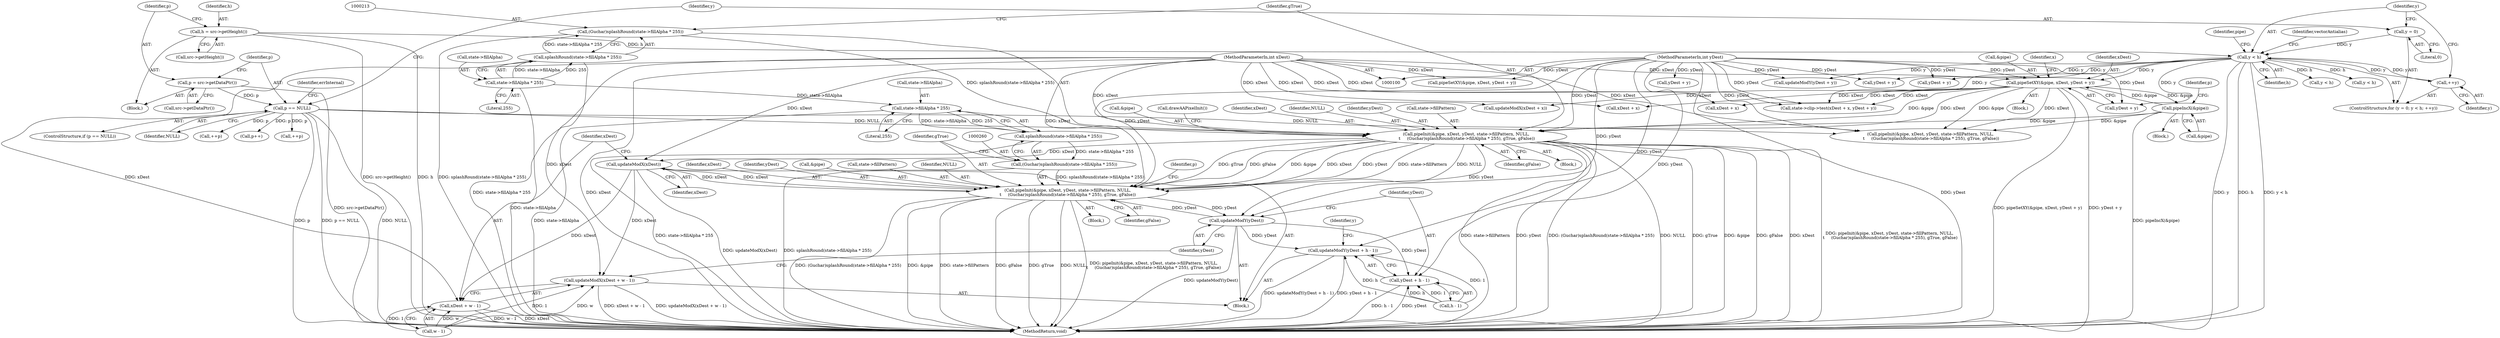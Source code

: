 digraph "0_poppler_a9b8ab4657dec65b8b86c225d12c533ad7e984e2_0@API" {
"1000272" [label="(Call,updateModX(xDest))"];
"1000250" [label="(Call,pipeInit(&pipe, xDest, yDest, state->fillPattern, NULL,\n\t     (Guchar)splashRound(state->fillAlpha * 255), gTrue, gFalse))"];
"1000203" [label="(Call,pipeInit(&pipe, xDest, yDest, state->fillPattern, NULL,\n \t     (Guchar)splashRound(state->fillAlpha * 255), gTrue, gFalse))"];
"1000144" [label="(Call,pipeSetXY(&pipe, xDest, yDest + y))"];
"1000191" [label="(Call,pipeIncX(&pipe))"];
"1000102" [label="(MethodParameterIn,int xDest)"];
"1000103" [label="(MethodParameterIn,int yDest)"];
"1000138" [label="(Call,y < h)"];
"1000141" [label="(Call,++y)"];
"1000135" [label="(Call,y = 0)"];
"1000115" [label="(Call,h = src->getHeight())"];
"1000122" [label="(Call,p == NULL)"];
"1000118" [label="(Call,p = src->getDataPtr())"];
"1000212" [label="(Call,(Guchar)splashRound(state->fillAlpha * 255))"];
"1000214" [label="(Call,splashRound(state->fillAlpha * 255))"];
"1000215" [label="(Call,state->fillAlpha * 255)"];
"1000272" [label="(Call,updateModX(xDest))"];
"1000280" [label="(Call,updateModY(yDest))"];
"1000259" [label="(Call,(Guchar)splashRound(state->fillAlpha * 255))"];
"1000261" [label="(Call,splashRound(state->fillAlpha * 255))"];
"1000262" [label="(Call,state->fillAlpha * 255)"];
"1000274" [label="(Call,updateModX(xDest + w - 1))"];
"1000275" [label="(Call,xDest + w - 1)"];
"1000282" [label="(Call,updateModY(yDest + h - 1))"];
"1000283" [label="(Call,yDest + h - 1)"];
"1000123" [label="(Identifier,p)"];
"1000169" [label="(Call,yDest + y)"];
"1000137" [label="(Literal,0)"];
"1000141" [label="(Call,++y)"];
"1000143" [label="(Block,)"];
"1000191" [label="(Call,pipeIncX(&pipe))"];
"1000340" [label="(MethodReturn,void)"];
"1000272" [label="(Call,updateModX(xDest))"];
"1000220" [label="(Identifier,gTrue)"];
"1000324" [label="(Call,pipeSetXY(&pipe, xDest, yDest + y))"];
"1000140" [label="(Identifier,h)"];
"1000318" [label="(Call,y < h)"];
"1000206" [label="(Identifier,xDest)"];
"1000212" [label="(Call,(Guchar)splashRound(state->fillAlpha * 255))"];
"1000185" [label="(Call,updateModY(yDest + y))"];
"1000139" [label="(Identifier,y)"];
"1000147" [label="(Identifier,xDest)"];
"1000144" [label="(Call,pipeSetXY(&pipe, xDest, yDest + y))"];
"1000211" [label="(Identifier,NULL)"];
"1000273" [label="(Identifier,xDest)"];
"1000268" [label="(Identifier,gFalse)"];
"1000263" [label="(Call,state->fillAlpha)"];
"1000207" [label="(Identifier,yDest)"];
"1000274" [label="(Call,updateModX(xDest + w - 1))"];
"1000281" [label="(Identifier,yDest)"];
"1000280" [label="(Call,updateModY(yDest))"];
"1000275" [label="(Call,xDest + w - 1)"];
"1000242" [label="(Block,)"];
"1000117" [label="(Call,src->getHeight())"];
"1000276" [label="(Identifier,xDest)"];
"1000221" [label="(Identifier,gFalse)"];
"1000285" [label="(Call,h - 1)"];
"1000120" [label="(Call,src->getDataPtr())"];
"1000194" [label="(Call,++p)"];
"1000190" [label="(Block,)"];
"1000231" [label="(Identifier,y)"];
"1000181" [label="(Call,updateModX(xDest + x))"];
"1000134" [label="(ControlStructure,for (y = 0; y < h; ++y))"];
"1000259" [label="(Call,(Guchar)splashRound(state->fillAlpha * 255))"];
"1000250" [label="(Call,pipeInit(&pipe, xDest, yDest, state->fillPattern, NULL,\n\t     (Guchar)splashRound(state->fillAlpha * 255), gTrue, gFalse))"];
"1000192" [label="(Call,&pipe)"];
"1000202" [label="(Block,)"];
"1000186" [label="(Call,yDest + y)"];
"1000119" [label="(Identifier,p)"];
"1000215" [label="(Call,state->fillAlpha * 255)"];
"1000248" [label="(Call,p++)"];
"1000148" [label="(Call,yDest + y)"];
"1000208" [label="(Call,state->fillPattern)"];
"1000232" [label="(Block,)"];
"1000270" [label="(Identifier,p)"];
"1000138" [label="(Call,y < h)"];
"1000266" [label="(Literal,255)"];
"1000267" [label="(Identifier,gTrue)"];
"1000261" [label="(Call,splashRound(state->fillAlpha * 255))"];
"1000145" [label="(Call,&pipe)"];
"1000103" [label="(MethodParameterIn,int yDest)"];
"1000102" [label="(MethodParameterIn,int xDest)"];
"1000118" [label="(Call,p = src->getDataPtr())"];
"1000262" [label="(Call,state->fillAlpha * 255)"];
"1000136" [label="(Identifier,y)"];
"1000333" [label="(Call,++p)"];
"1000166" [label="(Call,xDest + x)"];
"1000135" [label="(Call,y = 0)"];
"1000122" [label="(Call,p == NULL)"];
"1000105" [label="(Block,)"];
"1000253" [label="(Identifier,xDest)"];
"1000290" [label="(Call,pipeInit(&pipe, xDest, yDest, state->fillPattern, NULL,\n \t     (Guchar)splashRound(state->fillAlpha * 255), gTrue, gFalse))"];
"1000277" [label="(Call,w - 1)"];
"1000146" [label="(Identifier,pipe)"];
"1000116" [label="(Identifier,h)"];
"1000254" [label="(Identifier,yDest)"];
"1000204" [label="(Call,&pipe)"];
"1000284" [label="(Identifier,yDest)"];
"1000203" [label="(Call,pipeInit(&pipe, xDest, yDest, state->fillPattern, NULL,\n \t     (Guchar)splashRound(state->fillAlpha * 255), gTrue, gFalse))"];
"1000283" [label="(Call,yDest + h - 1)"];
"1000219" [label="(Literal,255)"];
"1000251" [label="(Call,&pipe)"];
"1000153" [label="(Identifier,x)"];
"1000214" [label="(Call,splashRound(state->fillAlpha * 255))"];
"1000198" [label="(Identifier,vectorAntialias)"];
"1000115" [label="(Call,h = src->getHeight())"];
"1000255" [label="(Call,state->fillPattern)"];
"1000121" [label="(ControlStructure,if (p == NULL))"];
"1000195" [label="(Identifier,p)"];
"1000127" [label="(Identifier,errInternal)"];
"1000165" [label="(Call,state->clip->test(xDest + x, yDest + y))"];
"1000222" [label="(Call,drawAAPixelInit())"];
"1000328" [label="(Call,yDest + y)"];
"1000282" [label="(Call,updateModY(yDest + h - 1))"];
"1000258" [label="(Identifier,NULL)"];
"1000142" [label="(Identifier,y)"];
"1000182" [label="(Call,xDest + x)"];
"1000227" [label="(Call,y < h)"];
"1000216" [label="(Call,state->fillAlpha)"];
"1000124" [label="(Identifier,NULL)"];
"1000272" -> "1000232"  [label="AST: "];
"1000272" -> "1000273"  [label="CFG: "];
"1000273" -> "1000272"  [label="AST: "];
"1000276" -> "1000272"  [label="CFG: "];
"1000272" -> "1000340"  [label="DDG: updateModX(xDest)"];
"1000272" -> "1000250"  [label="DDG: xDest"];
"1000250" -> "1000272"  [label="DDG: xDest"];
"1000203" -> "1000272"  [label="DDG: xDest"];
"1000102" -> "1000272"  [label="DDG: xDest"];
"1000272" -> "1000274"  [label="DDG: xDest"];
"1000272" -> "1000275"  [label="DDG: xDest"];
"1000250" -> "1000242"  [label="AST: "];
"1000250" -> "1000268"  [label="CFG: "];
"1000251" -> "1000250"  [label="AST: "];
"1000253" -> "1000250"  [label="AST: "];
"1000254" -> "1000250"  [label="AST: "];
"1000255" -> "1000250"  [label="AST: "];
"1000258" -> "1000250"  [label="AST: "];
"1000259" -> "1000250"  [label="AST: "];
"1000267" -> "1000250"  [label="AST: "];
"1000268" -> "1000250"  [label="AST: "];
"1000270" -> "1000250"  [label="CFG: "];
"1000250" -> "1000340"  [label="DDG: (Guchar)splashRound(state->fillAlpha * 255)"];
"1000250" -> "1000340"  [label="DDG: &pipe"];
"1000250" -> "1000340"  [label="DDG: state->fillPattern"];
"1000250" -> "1000340"  [label="DDG: gFalse"];
"1000250" -> "1000340"  [label="DDG: gTrue"];
"1000250" -> "1000340"  [label="DDG: NULL"];
"1000250" -> "1000340"  [label="DDG: pipeInit(&pipe, xDest, yDest, state->fillPattern, NULL,\n\t     (Guchar)splashRound(state->fillAlpha * 255), gTrue, gFalse)"];
"1000203" -> "1000250"  [label="DDG: &pipe"];
"1000203" -> "1000250"  [label="DDG: xDest"];
"1000203" -> "1000250"  [label="DDG: yDest"];
"1000203" -> "1000250"  [label="DDG: state->fillPattern"];
"1000203" -> "1000250"  [label="DDG: NULL"];
"1000203" -> "1000250"  [label="DDG: gTrue"];
"1000203" -> "1000250"  [label="DDG: gFalse"];
"1000102" -> "1000250"  [label="DDG: xDest"];
"1000103" -> "1000250"  [label="DDG: yDest"];
"1000280" -> "1000250"  [label="DDG: yDest"];
"1000259" -> "1000250"  [label="DDG: splashRound(state->fillAlpha * 255)"];
"1000250" -> "1000280"  [label="DDG: yDest"];
"1000203" -> "1000202"  [label="AST: "];
"1000203" -> "1000221"  [label="CFG: "];
"1000204" -> "1000203"  [label="AST: "];
"1000206" -> "1000203"  [label="AST: "];
"1000207" -> "1000203"  [label="AST: "];
"1000208" -> "1000203"  [label="AST: "];
"1000211" -> "1000203"  [label="AST: "];
"1000212" -> "1000203"  [label="AST: "];
"1000220" -> "1000203"  [label="AST: "];
"1000221" -> "1000203"  [label="AST: "];
"1000222" -> "1000203"  [label="CFG: "];
"1000203" -> "1000340"  [label="DDG: gFalse"];
"1000203" -> "1000340"  [label="DDG: xDest"];
"1000203" -> "1000340"  [label="DDG: pipeInit(&pipe, xDest, yDest, state->fillPattern, NULL,\n \t     (Guchar)splashRound(state->fillAlpha * 255), gTrue, gFalse)"];
"1000203" -> "1000340"  [label="DDG: state->fillPattern"];
"1000203" -> "1000340"  [label="DDG: yDest"];
"1000203" -> "1000340"  [label="DDG: (Guchar)splashRound(state->fillAlpha * 255)"];
"1000203" -> "1000340"  [label="DDG: NULL"];
"1000203" -> "1000340"  [label="DDG: gTrue"];
"1000203" -> "1000340"  [label="DDG: &pipe"];
"1000144" -> "1000203"  [label="DDG: &pipe"];
"1000144" -> "1000203"  [label="DDG: xDest"];
"1000191" -> "1000203"  [label="DDG: &pipe"];
"1000102" -> "1000203"  [label="DDG: xDest"];
"1000103" -> "1000203"  [label="DDG: yDest"];
"1000122" -> "1000203"  [label="DDG: NULL"];
"1000212" -> "1000203"  [label="DDG: splashRound(state->fillAlpha * 255)"];
"1000203" -> "1000280"  [label="DDG: yDest"];
"1000144" -> "1000143"  [label="AST: "];
"1000144" -> "1000148"  [label="CFG: "];
"1000145" -> "1000144"  [label="AST: "];
"1000147" -> "1000144"  [label="AST: "];
"1000148" -> "1000144"  [label="AST: "];
"1000153" -> "1000144"  [label="CFG: "];
"1000144" -> "1000340"  [label="DDG: pipeSetXY(&pipe, xDest, yDest + y)"];
"1000144" -> "1000340"  [label="DDG: yDest + y"];
"1000191" -> "1000144"  [label="DDG: &pipe"];
"1000102" -> "1000144"  [label="DDG: xDest"];
"1000103" -> "1000144"  [label="DDG: yDest"];
"1000138" -> "1000144"  [label="DDG: y"];
"1000144" -> "1000165"  [label="DDG: xDest"];
"1000144" -> "1000166"  [label="DDG: xDest"];
"1000144" -> "1000181"  [label="DDG: xDest"];
"1000144" -> "1000182"  [label="DDG: xDest"];
"1000144" -> "1000191"  [label="DDG: &pipe"];
"1000144" -> "1000290"  [label="DDG: &pipe"];
"1000144" -> "1000290"  [label="DDG: xDest"];
"1000191" -> "1000190"  [label="AST: "];
"1000191" -> "1000192"  [label="CFG: "];
"1000192" -> "1000191"  [label="AST: "];
"1000195" -> "1000191"  [label="CFG: "];
"1000191" -> "1000340"  [label="DDG: pipeIncX(&pipe)"];
"1000191" -> "1000290"  [label="DDG: &pipe"];
"1000102" -> "1000100"  [label="AST: "];
"1000102" -> "1000340"  [label="DDG: xDest"];
"1000102" -> "1000165"  [label="DDG: xDest"];
"1000102" -> "1000166"  [label="DDG: xDest"];
"1000102" -> "1000181"  [label="DDG: xDest"];
"1000102" -> "1000182"  [label="DDG: xDest"];
"1000102" -> "1000274"  [label="DDG: xDest"];
"1000102" -> "1000275"  [label="DDG: xDest"];
"1000102" -> "1000290"  [label="DDG: xDest"];
"1000102" -> "1000324"  [label="DDG: xDest"];
"1000103" -> "1000100"  [label="AST: "];
"1000103" -> "1000340"  [label="DDG: yDest"];
"1000103" -> "1000148"  [label="DDG: yDest"];
"1000103" -> "1000165"  [label="DDG: yDest"];
"1000103" -> "1000169"  [label="DDG: yDest"];
"1000103" -> "1000185"  [label="DDG: yDest"];
"1000103" -> "1000186"  [label="DDG: yDest"];
"1000103" -> "1000280"  [label="DDG: yDest"];
"1000103" -> "1000282"  [label="DDG: yDest"];
"1000103" -> "1000283"  [label="DDG: yDest"];
"1000103" -> "1000290"  [label="DDG: yDest"];
"1000103" -> "1000324"  [label="DDG: yDest"];
"1000103" -> "1000328"  [label="DDG: yDest"];
"1000138" -> "1000134"  [label="AST: "];
"1000138" -> "1000140"  [label="CFG: "];
"1000139" -> "1000138"  [label="AST: "];
"1000140" -> "1000138"  [label="AST: "];
"1000146" -> "1000138"  [label="CFG: "];
"1000198" -> "1000138"  [label="CFG: "];
"1000138" -> "1000340"  [label="DDG: y"];
"1000138" -> "1000340"  [label="DDG: h"];
"1000138" -> "1000340"  [label="DDG: y < h"];
"1000141" -> "1000138"  [label="DDG: y"];
"1000135" -> "1000138"  [label="DDG: y"];
"1000115" -> "1000138"  [label="DDG: h"];
"1000138" -> "1000141"  [label="DDG: y"];
"1000138" -> "1000148"  [label="DDG: y"];
"1000138" -> "1000165"  [label="DDG: y"];
"1000138" -> "1000169"  [label="DDG: y"];
"1000138" -> "1000185"  [label="DDG: y"];
"1000138" -> "1000186"  [label="DDG: y"];
"1000138" -> "1000227"  [label="DDG: h"];
"1000138" -> "1000318"  [label="DDG: h"];
"1000141" -> "1000134"  [label="AST: "];
"1000141" -> "1000142"  [label="CFG: "];
"1000142" -> "1000141"  [label="AST: "];
"1000139" -> "1000141"  [label="CFG: "];
"1000135" -> "1000134"  [label="AST: "];
"1000135" -> "1000137"  [label="CFG: "];
"1000136" -> "1000135"  [label="AST: "];
"1000137" -> "1000135"  [label="AST: "];
"1000139" -> "1000135"  [label="CFG: "];
"1000115" -> "1000105"  [label="AST: "];
"1000115" -> "1000117"  [label="CFG: "];
"1000116" -> "1000115"  [label="AST: "];
"1000117" -> "1000115"  [label="AST: "];
"1000119" -> "1000115"  [label="CFG: "];
"1000115" -> "1000340"  [label="DDG: src->getHeight()"];
"1000115" -> "1000340"  [label="DDG: h"];
"1000122" -> "1000121"  [label="AST: "];
"1000122" -> "1000124"  [label="CFG: "];
"1000123" -> "1000122"  [label="AST: "];
"1000124" -> "1000122"  [label="AST: "];
"1000127" -> "1000122"  [label="CFG: "];
"1000136" -> "1000122"  [label="CFG: "];
"1000122" -> "1000340"  [label="DDG: p"];
"1000122" -> "1000340"  [label="DDG: p == NULL"];
"1000122" -> "1000340"  [label="DDG: NULL"];
"1000118" -> "1000122"  [label="DDG: p"];
"1000122" -> "1000194"  [label="DDG: p"];
"1000122" -> "1000248"  [label="DDG: p"];
"1000122" -> "1000290"  [label="DDG: NULL"];
"1000122" -> "1000333"  [label="DDG: p"];
"1000118" -> "1000105"  [label="AST: "];
"1000118" -> "1000120"  [label="CFG: "];
"1000119" -> "1000118"  [label="AST: "];
"1000120" -> "1000118"  [label="AST: "];
"1000123" -> "1000118"  [label="CFG: "];
"1000118" -> "1000340"  [label="DDG: src->getDataPtr()"];
"1000212" -> "1000214"  [label="CFG: "];
"1000213" -> "1000212"  [label="AST: "];
"1000214" -> "1000212"  [label="AST: "];
"1000220" -> "1000212"  [label="CFG: "];
"1000212" -> "1000340"  [label="DDG: splashRound(state->fillAlpha * 255)"];
"1000214" -> "1000212"  [label="DDG: state->fillAlpha * 255"];
"1000214" -> "1000215"  [label="CFG: "];
"1000215" -> "1000214"  [label="AST: "];
"1000214" -> "1000340"  [label="DDG: state->fillAlpha * 255"];
"1000215" -> "1000214"  [label="DDG: state->fillAlpha"];
"1000215" -> "1000214"  [label="DDG: 255"];
"1000215" -> "1000219"  [label="CFG: "];
"1000216" -> "1000215"  [label="AST: "];
"1000219" -> "1000215"  [label="AST: "];
"1000215" -> "1000340"  [label="DDG: state->fillAlpha"];
"1000215" -> "1000262"  [label="DDG: state->fillAlpha"];
"1000280" -> "1000232"  [label="AST: "];
"1000280" -> "1000281"  [label="CFG: "];
"1000281" -> "1000280"  [label="AST: "];
"1000284" -> "1000280"  [label="CFG: "];
"1000280" -> "1000340"  [label="DDG: updateModY(yDest)"];
"1000280" -> "1000282"  [label="DDG: yDest"];
"1000280" -> "1000283"  [label="DDG: yDest"];
"1000259" -> "1000261"  [label="CFG: "];
"1000260" -> "1000259"  [label="AST: "];
"1000261" -> "1000259"  [label="AST: "];
"1000267" -> "1000259"  [label="CFG: "];
"1000259" -> "1000340"  [label="DDG: splashRound(state->fillAlpha * 255)"];
"1000261" -> "1000259"  [label="DDG: state->fillAlpha * 255"];
"1000261" -> "1000262"  [label="CFG: "];
"1000262" -> "1000261"  [label="AST: "];
"1000261" -> "1000340"  [label="DDG: state->fillAlpha * 255"];
"1000262" -> "1000261"  [label="DDG: state->fillAlpha"];
"1000262" -> "1000261"  [label="DDG: 255"];
"1000262" -> "1000266"  [label="CFG: "];
"1000263" -> "1000262"  [label="AST: "];
"1000266" -> "1000262"  [label="AST: "];
"1000262" -> "1000340"  [label="DDG: state->fillAlpha"];
"1000274" -> "1000232"  [label="AST: "];
"1000274" -> "1000275"  [label="CFG: "];
"1000275" -> "1000274"  [label="AST: "];
"1000281" -> "1000274"  [label="CFG: "];
"1000274" -> "1000340"  [label="DDG: xDest + w - 1"];
"1000274" -> "1000340"  [label="DDG: updateModX(xDest + w - 1)"];
"1000277" -> "1000274"  [label="DDG: w"];
"1000277" -> "1000274"  [label="DDG: 1"];
"1000275" -> "1000277"  [label="CFG: "];
"1000276" -> "1000275"  [label="AST: "];
"1000277" -> "1000275"  [label="AST: "];
"1000275" -> "1000340"  [label="DDG: xDest"];
"1000275" -> "1000340"  [label="DDG: w - 1"];
"1000277" -> "1000275"  [label="DDG: w"];
"1000277" -> "1000275"  [label="DDG: 1"];
"1000282" -> "1000232"  [label="AST: "];
"1000282" -> "1000283"  [label="CFG: "];
"1000283" -> "1000282"  [label="AST: "];
"1000231" -> "1000282"  [label="CFG: "];
"1000282" -> "1000340"  [label="DDG: updateModY(yDest + h - 1)"];
"1000282" -> "1000340"  [label="DDG: yDest + h - 1"];
"1000285" -> "1000282"  [label="DDG: h"];
"1000285" -> "1000282"  [label="DDG: 1"];
"1000283" -> "1000285"  [label="CFG: "];
"1000284" -> "1000283"  [label="AST: "];
"1000285" -> "1000283"  [label="AST: "];
"1000283" -> "1000340"  [label="DDG: h - 1"];
"1000283" -> "1000340"  [label="DDG: yDest"];
"1000285" -> "1000283"  [label="DDG: h"];
"1000285" -> "1000283"  [label="DDG: 1"];
}
